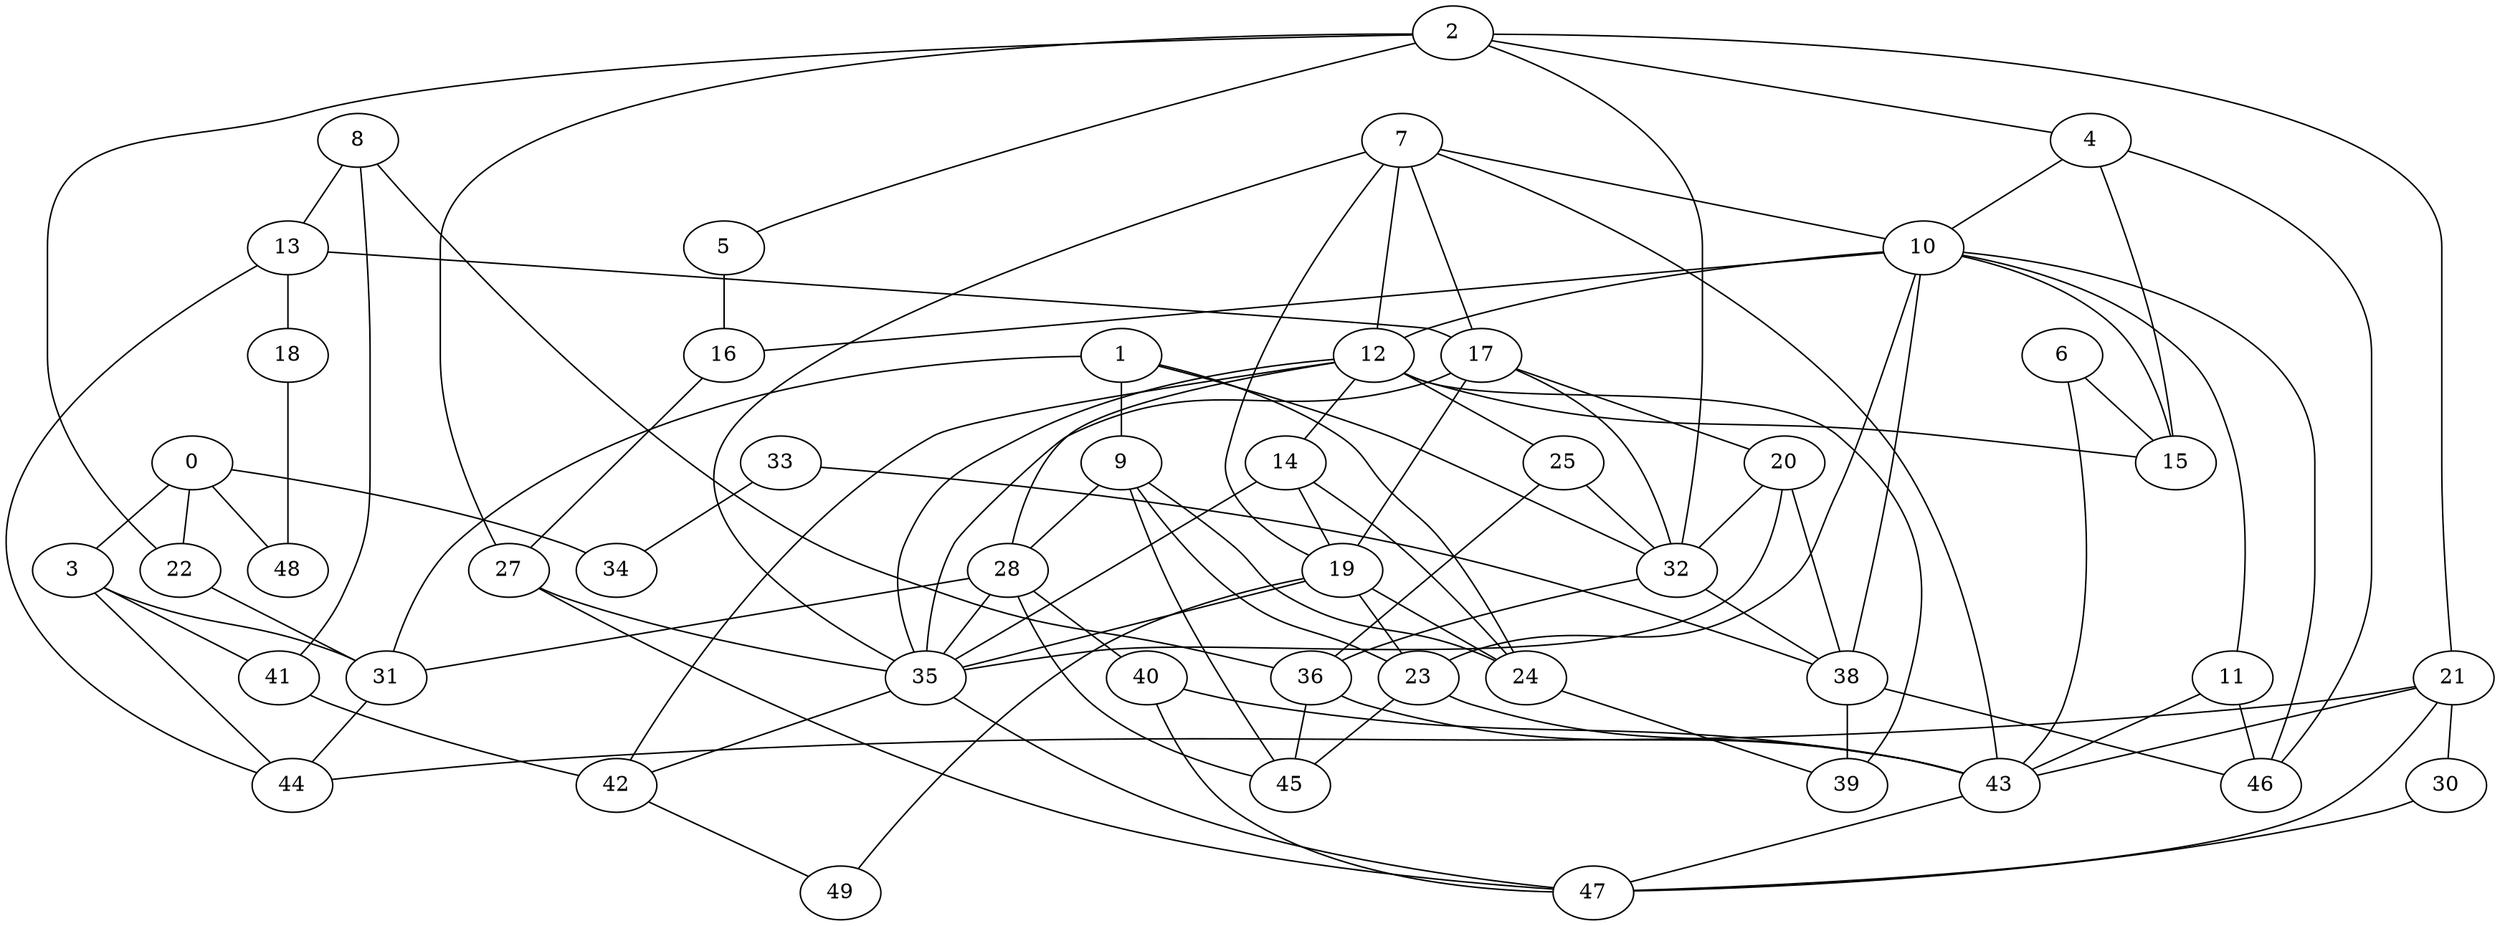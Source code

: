 graph G {
   8 -- 13
   8 -- 36
   8 -- 41
   0 -- 3
   0 -- 22
   0 -- 34
   0 -- 48
   1 -- 9
   1 -- 32
   1 -- 24
   1 -- 31
   2 -- 4
   2 -- 21
   2 -- 5
   2 -- 22
   2 -- 27
   2 -- 32
   3 -- 31
   3 -- 41
   3 -- 44
   4 -- 10
   4 -- 15
   4 -- 46
   5 -- 16
   6 -- 15
   6 -- 43
   7 -- 10
   7 -- 12
   7 -- 17
   7 -- 43
   7 -- 35
   7 -- 19
   9 -- 23
   9 -- 24
   9 -- 28
   9 -- 45
   10 -- 12
   10 -- 23
   10 -- 15
   10 -- 11
   10 -- 16
   10 -- 46
   10 -- 38
   11 -- 43
   11 -- 46
   12 -- 39
   12 -- 15
   12 -- 42
   12 -- 14
   12 -- 25
   12 -- 28
   12 -- 35
   13 -- 17
   13 -- 18
   13 -- 44
   14 -- 35
   14 -- 19
   14 -- 24
   16 -- 27
   17 -- 35
   17 -- 19
   17 -- 20
   17 -- 32
   18 -- 48
   19 -- 49
   19 -- 23
   19 -- 24
   19 -- 35
   20 -- 32
   20 -- 35
   20 -- 38
   21 -- 30
   21 -- 43
   21 -- 44
   21 -- 47
   22 -- 31
   23 -- 43
   23 -- 45
   24 -- 39
   25 -- 36
   25 -- 32
   27 -- 35
   27 -- 47
   28 -- 31
   28 -- 35
   28 -- 40
   28 -- 45
   30 -- 47
   31 -- 44
   32 -- 36
   32 -- 38
   33 -- 34
   33 -- 38
   35 -- 42
   35 -- 47
   36 -- 43
   36 -- 45
   38 -- 39
   38 -- 46
   40 -- 43
   40 -- 47
   41 -- 42
   42 -- 49
   43 -- 47
}
